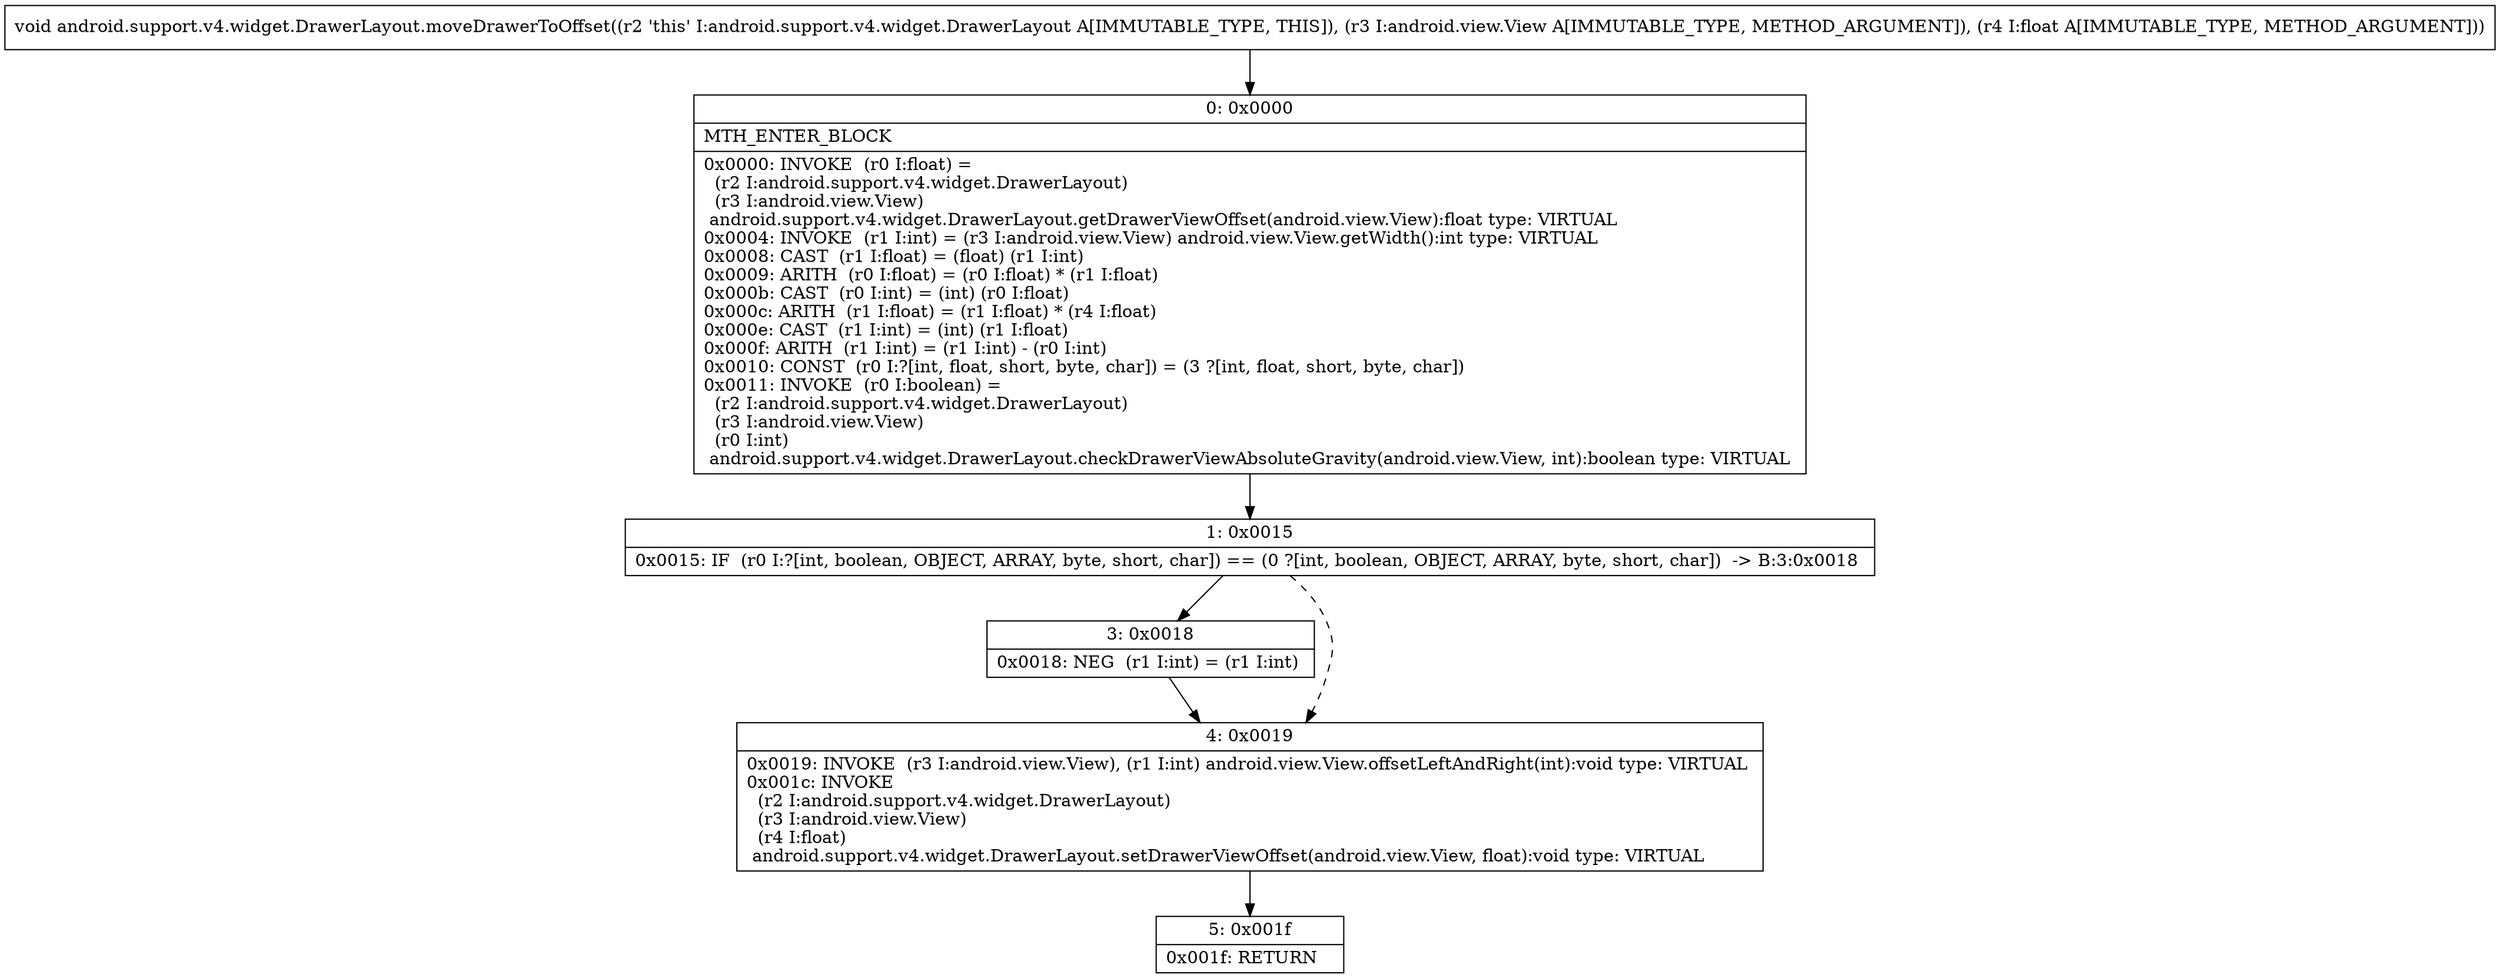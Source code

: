 digraph "CFG forandroid.support.v4.widget.DrawerLayout.moveDrawerToOffset(Landroid\/view\/View;F)V" {
Node_0 [shape=record,label="{0\:\ 0x0000|MTH_ENTER_BLOCK\l|0x0000: INVOKE  (r0 I:float) = \l  (r2 I:android.support.v4.widget.DrawerLayout)\l  (r3 I:android.view.View)\l android.support.v4.widget.DrawerLayout.getDrawerViewOffset(android.view.View):float type: VIRTUAL \l0x0004: INVOKE  (r1 I:int) = (r3 I:android.view.View) android.view.View.getWidth():int type: VIRTUAL \l0x0008: CAST  (r1 I:float) = (float) (r1 I:int) \l0x0009: ARITH  (r0 I:float) = (r0 I:float) * (r1 I:float) \l0x000b: CAST  (r0 I:int) = (int) (r0 I:float) \l0x000c: ARITH  (r1 I:float) = (r1 I:float) * (r4 I:float) \l0x000e: CAST  (r1 I:int) = (int) (r1 I:float) \l0x000f: ARITH  (r1 I:int) = (r1 I:int) \- (r0 I:int) \l0x0010: CONST  (r0 I:?[int, float, short, byte, char]) = (3 ?[int, float, short, byte, char]) \l0x0011: INVOKE  (r0 I:boolean) = \l  (r2 I:android.support.v4.widget.DrawerLayout)\l  (r3 I:android.view.View)\l  (r0 I:int)\l android.support.v4.widget.DrawerLayout.checkDrawerViewAbsoluteGravity(android.view.View, int):boolean type: VIRTUAL \l}"];
Node_1 [shape=record,label="{1\:\ 0x0015|0x0015: IF  (r0 I:?[int, boolean, OBJECT, ARRAY, byte, short, char]) == (0 ?[int, boolean, OBJECT, ARRAY, byte, short, char])  \-\> B:3:0x0018 \l}"];
Node_3 [shape=record,label="{3\:\ 0x0018|0x0018: NEG  (r1 I:int) = (r1 I:int) \l}"];
Node_4 [shape=record,label="{4\:\ 0x0019|0x0019: INVOKE  (r3 I:android.view.View), (r1 I:int) android.view.View.offsetLeftAndRight(int):void type: VIRTUAL \l0x001c: INVOKE  \l  (r2 I:android.support.v4.widget.DrawerLayout)\l  (r3 I:android.view.View)\l  (r4 I:float)\l android.support.v4.widget.DrawerLayout.setDrawerViewOffset(android.view.View, float):void type: VIRTUAL \l}"];
Node_5 [shape=record,label="{5\:\ 0x001f|0x001f: RETURN   \l}"];
MethodNode[shape=record,label="{void android.support.v4.widget.DrawerLayout.moveDrawerToOffset((r2 'this' I:android.support.v4.widget.DrawerLayout A[IMMUTABLE_TYPE, THIS]), (r3 I:android.view.View A[IMMUTABLE_TYPE, METHOD_ARGUMENT]), (r4 I:float A[IMMUTABLE_TYPE, METHOD_ARGUMENT])) }"];
MethodNode -> Node_0;
Node_0 -> Node_1;
Node_1 -> Node_3;
Node_1 -> Node_4[style=dashed];
Node_3 -> Node_4;
Node_4 -> Node_5;
}

